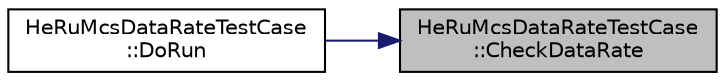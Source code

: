 digraph "HeRuMcsDataRateTestCase::CheckDataRate"
{
 // LATEX_PDF_SIZE
  edge [fontname="Helvetica",fontsize="10",labelfontname="Helvetica",labelfontsize="10"];
  node [fontname="Helvetica",fontsize="10",shape=record];
  rankdir="RL";
  Node1 [label="HeRuMcsDataRateTestCase\l::CheckDataRate",height=0.2,width=0.4,color="black", fillcolor="grey75", style="filled", fontcolor="black",tooltip="Compare the data rate computed for the provided combination with standard defined one."];
  Node1 -> Node2 [dir="back",color="midnightblue",fontsize="10",style="solid",fontname="Helvetica"];
  Node2 [label="HeRuMcsDataRateTestCase\l::DoRun",height=0.2,width=0.4,color="black", fillcolor="white", style="filled",URL="$class_he_ru_mcs_data_rate_test_case.html#a975db3df44a5949cd9e249b520e68c4a",tooltip="Implementation to actually run this TestCase."];
}
